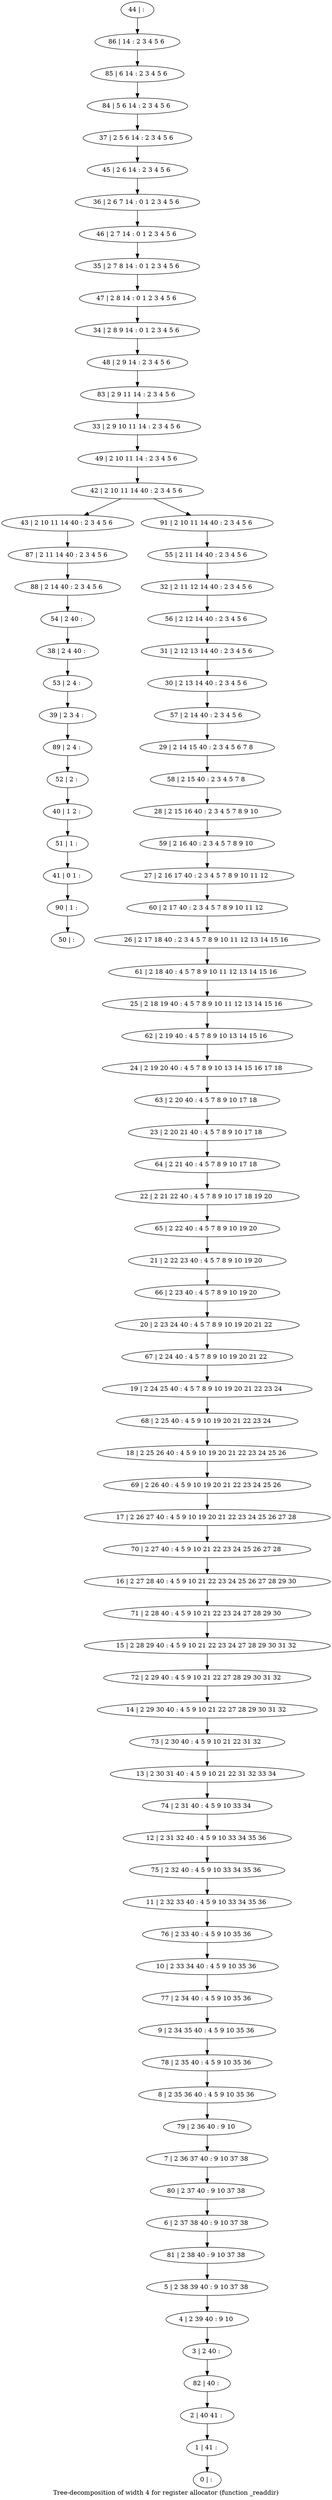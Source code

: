 digraph G {
graph [label="Tree-decomposition of width 4 for register allocator (function _readdir)"]
0[label="0 | : "];
1[label="1 | 41 : "];
2[label="2 | 40 41 : "];
3[label="3 | 2 40 : "];
4[label="4 | 2 39 40 : 9 10 "];
5[label="5 | 2 38 39 40 : 9 10 37 38 "];
6[label="6 | 2 37 38 40 : 9 10 37 38 "];
7[label="7 | 2 36 37 40 : 9 10 37 38 "];
8[label="8 | 2 35 36 40 : 4 5 9 10 35 36 "];
9[label="9 | 2 34 35 40 : 4 5 9 10 35 36 "];
10[label="10 | 2 33 34 40 : 4 5 9 10 35 36 "];
11[label="11 | 2 32 33 40 : 4 5 9 10 33 34 35 36 "];
12[label="12 | 2 31 32 40 : 4 5 9 10 33 34 35 36 "];
13[label="13 | 2 30 31 40 : 4 5 9 10 21 22 31 32 33 34 "];
14[label="14 | 2 29 30 40 : 4 5 9 10 21 22 27 28 29 30 31 32 "];
15[label="15 | 2 28 29 40 : 4 5 9 10 21 22 23 24 27 28 29 30 31 32 "];
16[label="16 | 2 27 28 40 : 4 5 9 10 21 22 23 24 25 26 27 28 29 30 "];
17[label="17 | 2 26 27 40 : 4 5 9 10 19 20 21 22 23 24 25 26 27 28 "];
18[label="18 | 2 25 26 40 : 4 5 9 10 19 20 21 22 23 24 25 26 "];
19[label="19 | 2 24 25 40 : 4 5 7 8 9 10 19 20 21 22 23 24 "];
20[label="20 | 2 23 24 40 : 4 5 7 8 9 10 19 20 21 22 "];
21[label="21 | 2 22 23 40 : 4 5 7 8 9 10 19 20 "];
22[label="22 | 2 21 22 40 : 4 5 7 8 9 10 17 18 19 20 "];
23[label="23 | 2 20 21 40 : 4 5 7 8 9 10 17 18 "];
24[label="24 | 2 19 20 40 : 4 5 7 8 9 10 13 14 15 16 17 18 "];
25[label="25 | 2 18 19 40 : 4 5 7 8 9 10 11 12 13 14 15 16 "];
26[label="26 | 2 17 18 40 : 2 3 4 5 7 8 9 10 11 12 13 14 15 16 "];
27[label="27 | 2 16 17 40 : 2 3 4 5 7 8 9 10 11 12 "];
28[label="28 | 2 15 16 40 : 2 3 4 5 7 8 9 10 "];
29[label="29 | 2 14 15 40 : 2 3 4 5 6 7 8 "];
30[label="30 | 2 13 14 40 : 2 3 4 5 6 "];
31[label="31 | 2 12 13 14 40 : 2 3 4 5 6 "];
32[label="32 | 2 11 12 14 40 : 2 3 4 5 6 "];
33[label="33 | 2 9 10 11 14 : 2 3 4 5 6 "];
34[label="34 | 2 8 9 14 : 0 1 2 3 4 5 6 "];
35[label="35 | 2 7 8 14 : 0 1 2 3 4 5 6 "];
36[label="36 | 2 6 7 14 : 0 1 2 3 4 5 6 "];
37[label="37 | 2 5 6 14 : 2 3 4 5 6 "];
38[label="38 | 2 4 40 : "];
39[label="39 | 2 3 4 : "];
40[label="40 | 1 2 : "];
41[label="41 | 0 1 : "];
42[label="42 | 2 10 11 14 40 : 2 3 4 5 6 "];
43[label="43 | 2 10 11 14 40 : 2 3 4 5 6 "];
44[label="44 | : "];
45[label="45 | 2 6 14 : 2 3 4 5 6 "];
46[label="46 | 2 7 14 : 0 1 2 3 4 5 6 "];
47[label="47 | 2 8 14 : 0 1 2 3 4 5 6 "];
48[label="48 | 2 9 14 : 2 3 4 5 6 "];
49[label="49 | 2 10 11 14 : 2 3 4 5 6 "];
50[label="50 | : "];
51[label="51 | 1 : "];
52[label="52 | 2 : "];
53[label="53 | 2 4 : "];
54[label="54 | 2 40 : "];
55[label="55 | 2 11 14 40 : 2 3 4 5 6 "];
56[label="56 | 2 12 14 40 : 2 3 4 5 6 "];
57[label="57 | 2 14 40 : 2 3 4 5 6 "];
58[label="58 | 2 15 40 : 2 3 4 5 7 8 "];
59[label="59 | 2 16 40 : 2 3 4 5 7 8 9 10 "];
60[label="60 | 2 17 40 : 2 3 4 5 7 8 9 10 11 12 "];
61[label="61 | 2 18 40 : 4 5 7 8 9 10 11 12 13 14 15 16 "];
62[label="62 | 2 19 40 : 4 5 7 8 9 10 13 14 15 16 "];
63[label="63 | 2 20 40 : 4 5 7 8 9 10 17 18 "];
64[label="64 | 2 21 40 : 4 5 7 8 9 10 17 18 "];
65[label="65 | 2 22 40 : 4 5 7 8 9 10 19 20 "];
66[label="66 | 2 23 40 : 4 5 7 8 9 10 19 20 "];
67[label="67 | 2 24 40 : 4 5 7 8 9 10 19 20 21 22 "];
68[label="68 | 2 25 40 : 4 5 9 10 19 20 21 22 23 24 "];
69[label="69 | 2 26 40 : 4 5 9 10 19 20 21 22 23 24 25 26 "];
70[label="70 | 2 27 40 : 4 5 9 10 21 22 23 24 25 26 27 28 "];
71[label="71 | 2 28 40 : 4 5 9 10 21 22 23 24 27 28 29 30 "];
72[label="72 | 2 29 40 : 4 5 9 10 21 22 27 28 29 30 31 32 "];
73[label="73 | 2 30 40 : 4 5 9 10 21 22 31 32 "];
74[label="74 | 2 31 40 : 4 5 9 10 33 34 "];
75[label="75 | 2 32 40 : 4 5 9 10 33 34 35 36 "];
76[label="76 | 2 33 40 : 4 5 9 10 35 36 "];
77[label="77 | 2 34 40 : 4 5 9 10 35 36 "];
78[label="78 | 2 35 40 : 4 5 9 10 35 36 "];
79[label="79 | 2 36 40 : 9 10 "];
80[label="80 | 2 37 40 : 9 10 37 38 "];
81[label="81 | 2 38 40 : 9 10 37 38 "];
82[label="82 | 40 : "];
83[label="83 | 2 9 11 14 : 2 3 4 5 6 "];
84[label="84 | 5 6 14 : 2 3 4 5 6 "];
85[label="85 | 6 14 : 2 3 4 5 6 "];
86[label="86 | 14 : 2 3 4 5 6 "];
87[label="87 | 2 11 14 40 : 2 3 4 5 6 "];
88[label="88 | 2 14 40 : 2 3 4 5 6 "];
89[label="89 | 2 4 : "];
90[label="90 | 1 : "];
91[label="91 | 2 10 11 14 40 : 2 3 4 5 6 "];
51->41 ;
40->51 ;
52->40 ;
53->39 ;
38->53 ;
54->38 ;
43->87 ;
88->54 ;
87->88 ;
89->52 ;
39->89 ;
90->50 ;
41->90 ;
44->86 ;
86->85 ;
85->84 ;
84->37 ;
37->45 ;
45->36 ;
36->46 ;
46->35 ;
35->47 ;
47->34 ;
34->48 ;
48->83 ;
83->33 ;
33->49 ;
49->42 ;
55->32 ;
32->56 ;
56->31 ;
31->30 ;
30->57 ;
57->29 ;
29->58 ;
58->28 ;
28->59 ;
59->27 ;
27->60 ;
60->26 ;
26->61 ;
61->25 ;
25->62 ;
62->24 ;
24->63 ;
63->23 ;
23->64 ;
64->22 ;
22->65 ;
65->21 ;
21->66 ;
66->20 ;
20->67 ;
67->19 ;
19->68 ;
68->18 ;
18->69 ;
69->17 ;
17->70 ;
70->16 ;
16->71 ;
71->15 ;
15->72 ;
72->14 ;
14->73 ;
73->13 ;
13->74 ;
74->12 ;
12->75 ;
75->11 ;
11->76 ;
76->10 ;
10->77 ;
77->9 ;
9->78 ;
78->8 ;
8->79 ;
79->7 ;
7->80 ;
80->6 ;
6->81 ;
81->5 ;
5->4 ;
4->3 ;
3->82 ;
82->2 ;
2->1 ;
1->0 ;
91->55 ;
42->43 ;
42->91 ;
}
